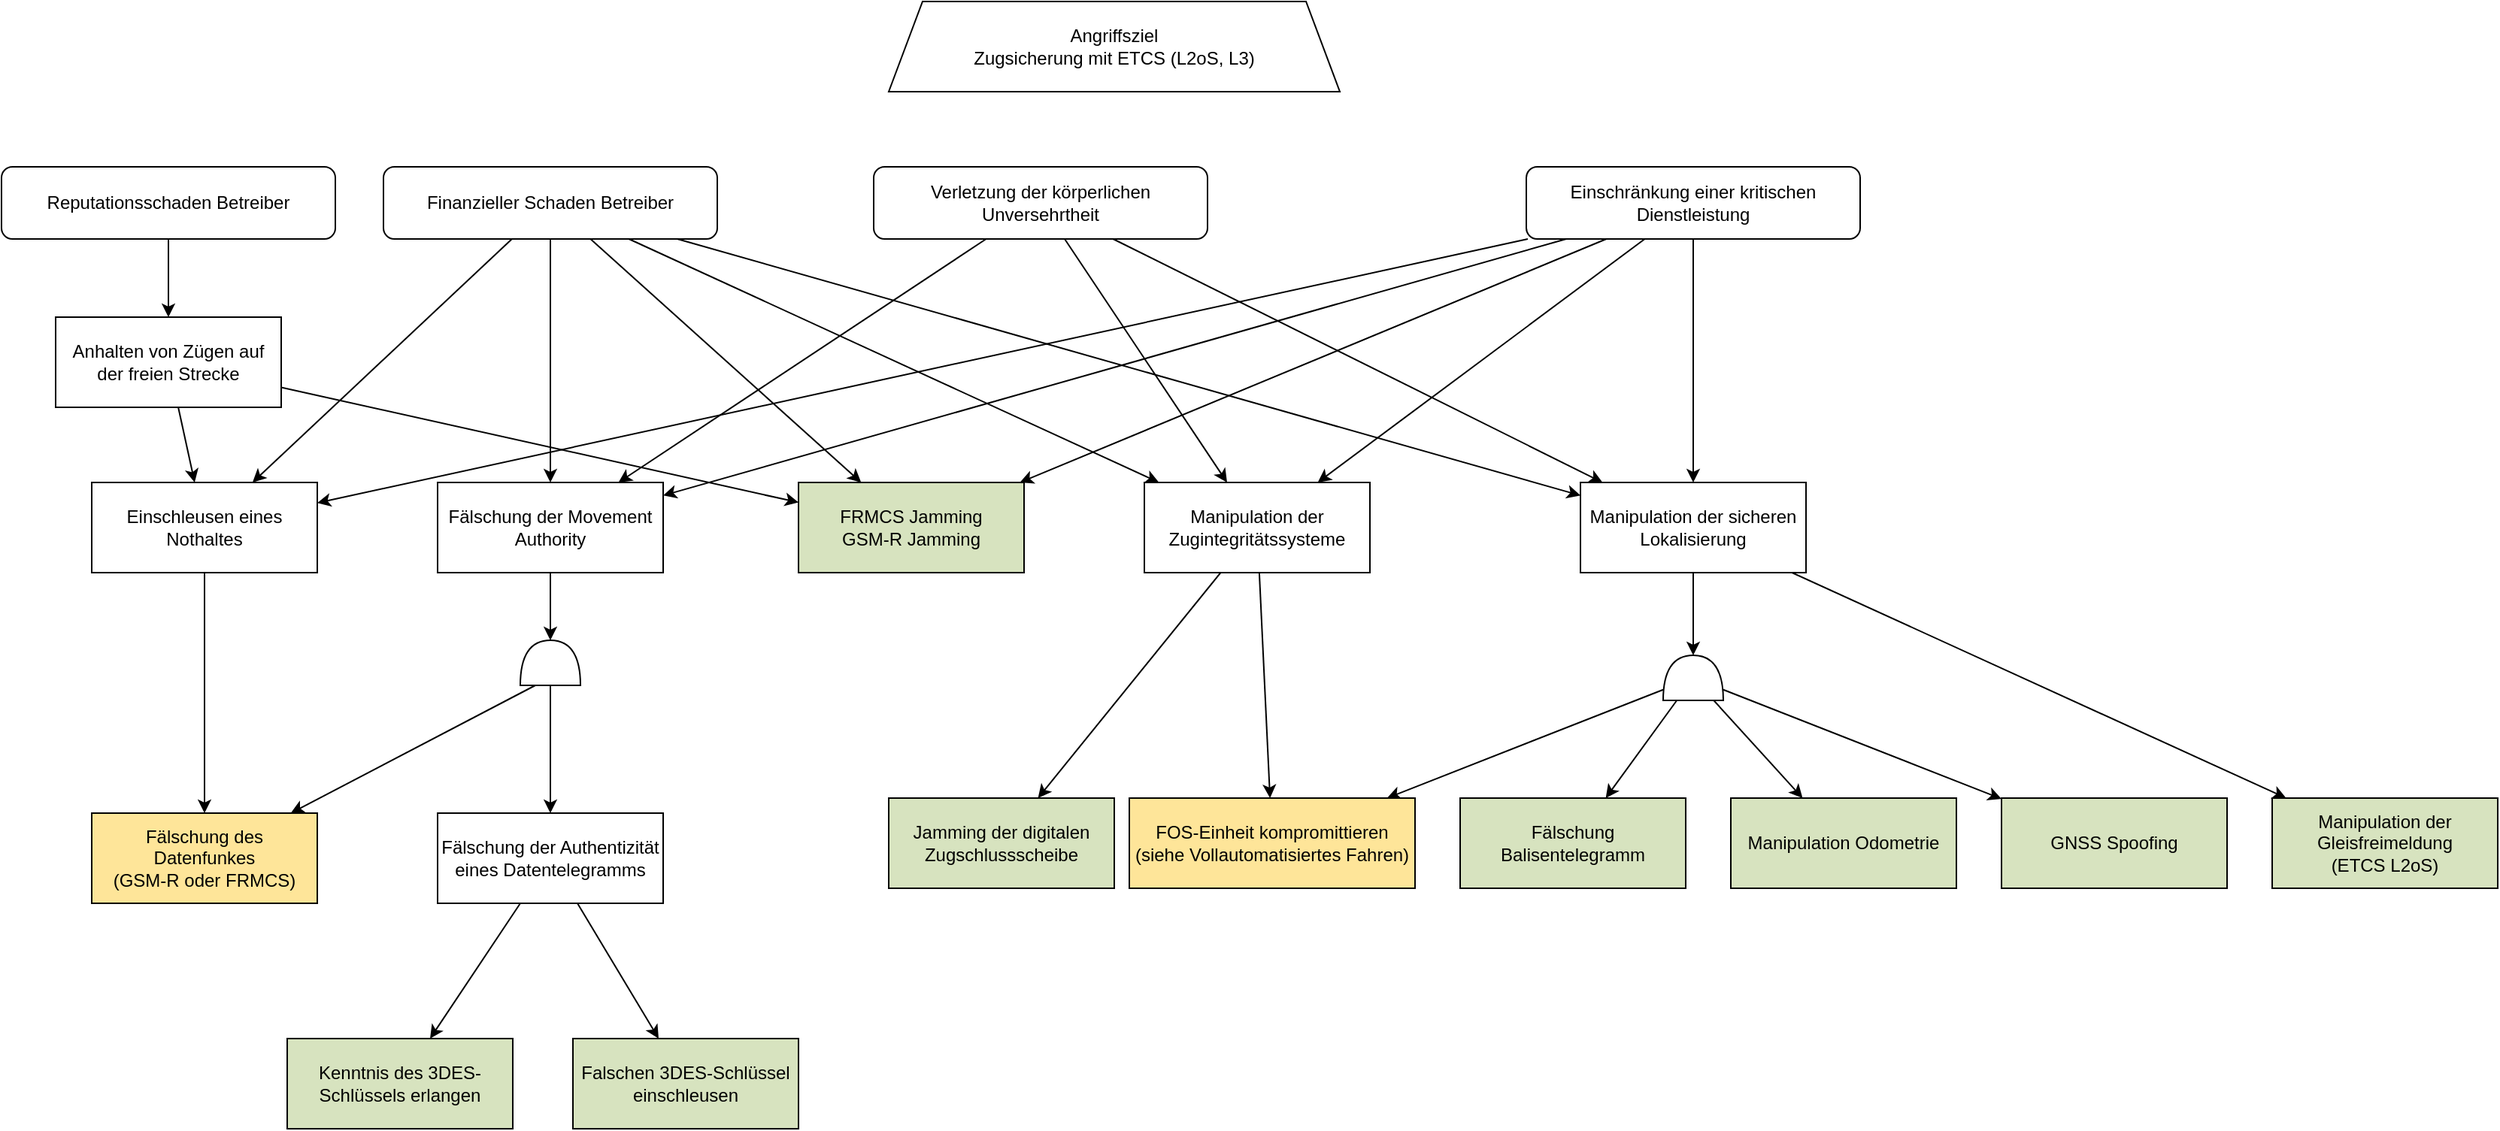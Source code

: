 <mxfile compressed="false" version="15.7.3" type="device">
  <diagram id="ATIOrnHLwweSFRtiGI0a" name="Seite-1">
    <mxGraphModel dx="1422" dy="2529" grid="1" gridSize="10" guides="1" tooltips="1" connect="1" arrows="1" fold="1" page="1" pageScale="1" pageWidth="1169" pageHeight="827" math="0" shadow="0">
      <root>
        <mxCell id="0" />
        <mxCell id="1" parent="0" />
        <mxCell id="S334DzjDF6qX_r4PbiIl-1" value="Angriffsziel&#xa;Zugsicherung mit ETCS (L2oS, L3)" style="whiteSpace=wrap;shape=trapezoid;size=0.075;" parent="1" vertex="1">
          <mxGeometry x="610" y="-1630" width="300" height="60" as="geometry" />
        </mxCell>
        <mxCell id="S334DzjDF6qX_r4PbiIl-22" style="edgeStyle=none;rounded=0;orthogonalLoop=1;jettySize=auto;html=1;entryX=1;entryY=0.5;entryDx=0;entryDy=0;entryPerimeter=0;" parent="1" source="S334DzjDF6qX_r4PbiIl-2" target="S334DzjDF6qX_r4PbiIl-20" edge="1">
          <mxGeometry relative="1" as="geometry" />
        </mxCell>
        <mxCell id="S334DzjDF6qX_r4PbiIl-2" value="Fälschung der Movement Authority" style="whiteSpace=wrap;" parent="1" vertex="1">
          <mxGeometry x="310" y="-1310" width="150" height="60" as="geometry" />
        </mxCell>
        <mxCell id="S334DzjDF6qX_r4PbiIl-21" style="edgeStyle=none;rounded=0;orthogonalLoop=1;jettySize=auto;html=1;" parent="1" source="S334DzjDF6qX_r4PbiIl-3" target="S334DzjDF6qX_r4PbiIl-19" edge="1">
          <mxGeometry relative="1" as="geometry" />
        </mxCell>
        <mxCell id="S334DzjDF6qX_r4PbiIl-3" value="Einschleusen eines Nothaltes" style="whiteSpace=wrap;" parent="1" vertex="1">
          <mxGeometry x="80" y="-1310" width="150" height="60" as="geometry" />
        </mxCell>
        <mxCell id="S334DzjDF6qX_r4PbiIl-30" style="edgeStyle=none;rounded=0;orthogonalLoop=1;jettySize=auto;html=1;" parent="1" source="S334DzjDF6qX_r4PbiIl-4" target="S334DzjDF6qX_r4PbiIl-17" edge="1">
          <mxGeometry relative="1" as="geometry" />
        </mxCell>
        <mxCell id="S334DzjDF6qX_r4PbiIl-32" style="edgeStyle=none;rounded=0;orthogonalLoop=1;jettySize=auto;html=1;" parent="1" source="S334DzjDF6qX_r4PbiIl-4" target="S334DzjDF6qX_r4PbiIl-31" edge="1">
          <mxGeometry relative="1" as="geometry" />
        </mxCell>
        <mxCell id="S334DzjDF6qX_r4PbiIl-4" value="Manipulation der Zugintegritätssysteme" style="whiteSpace=wrap;" parent="1" vertex="1">
          <mxGeometry x="780" y="-1310" width="150" height="60" as="geometry" />
        </mxCell>
        <mxCell id="S334DzjDF6qX_r4PbiIl-11" style="rounded=0;orthogonalLoop=1;jettySize=auto;html=1;entryX=1;entryY=0.5;entryDx=0;entryDy=0;entryPerimeter=0;" parent="1" source="S334DzjDF6qX_r4PbiIl-5" target="S334DzjDF6qX_r4PbiIl-10" edge="1">
          <mxGeometry relative="1" as="geometry" />
        </mxCell>
        <mxCell id="S334DzjDF6qX_r4PbiIl-34" style="edgeStyle=none;rounded=0;orthogonalLoop=1;jettySize=auto;html=1;" parent="1" source="S334DzjDF6qX_r4PbiIl-5" target="S334DzjDF6qX_r4PbiIl-33" edge="1">
          <mxGeometry relative="1" as="geometry" />
        </mxCell>
        <mxCell id="S334DzjDF6qX_r4PbiIl-5" value="Manipulation der sicheren Lokalisierung" style="whiteSpace=wrap;" parent="1" vertex="1">
          <mxGeometry x="1070" y="-1310" width="150" height="60" as="geometry" />
        </mxCell>
        <mxCell id="S334DzjDF6qX_r4PbiIl-6" value="FRMCS Jamming&#xa;GSM-R Jamming" style="whiteSpace=wrap;fillColor=#d7e3bf;" parent="1" vertex="1">
          <mxGeometry x="550" y="-1310" width="150" height="60" as="geometry" />
        </mxCell>
        <mxCell id="S334DzjDF6qX_r4PbiIl-9" value="Fälschung Balisentelegramm" style="whiteSpace=wrap;fillColor=#d7e3bf;" parent="1" vertex="1">
          <mxGeometry x="990" y="-1100" width="150" height="60" as="geometry" />
        </mxCell>
        <mxCell id="S334DzjDF6qX_r4PbiIl-12" style="rounded=0;orthogonalLoop=1;jettySize=auto;html=1;" parent="1" source="S334DzjDF6qX_r4PbiIl-10" target="S334DzjDF6qX_r4PbiIl-9" edge="1">
          <mxGeometry relative="1" as="geometry" />
        </mxCell>
        <mxCell id="S334DzjDF6qX_r4PbiIl-15" style="edgeStyle=none;rounded=0;orthogonalLoop=1;jettySize=auto;html=1;" parent="1" source="S334DzjDF6qX_r4PbiIl-10" target="S334DzjDF6qX_r4PbiIl-13" edge="1">
          <mxGeometry relative="1" as="geometry" />
        </mxCell>
        <mxCell id="S334DzjDF6qX_r4PbiIl-16" style="edgeStyle=none;rounded=0;orthogonalLoop=1;jettySize=auto;html=1;" parent="1" source="S334DzjDF6qX_r4PbiIl-10" target="S334DzjDF6qX_r4PbiIl-14" edge="1">
          <mxGeometry relative="1" as="geometry" />
        </mxCell>
        <mxCell id="S334DzjDF6qX_r4PbiIl-18" style="edgeStyle=none;rounded=0;orthogonalLoop=1;jettySize=auto;html=1;" parent="1" source="S334DzjDF6qX_r4PbiIl-10" target="S334DzjDF6qX_r4PbiIl-17" edge="1">
          <mxGeometry relative="1" as="geometry" />
        </mxCell>
        <labelValue id="S334DzjDF6qX_r4PbiIl-10">
          <labelValue labelValue="" />
          <mxCell style="shape=or;whiteSpace=wrap;html=1;rotation=-90;" parent="1" vertex="1">
            <mxGeometry x="1130" y="-1200" width="30" height="40" as="geometry" />
          </mxCell>
        </labelValue>
        <mxCell id="S334DzjDF6qX_r4PbiIl-13" value="Manipulation Odometrie" style="whiteSpace=wrap;fillColor=#d7e3bf;" parent="1" vertex="1">
          <mxGeometry x="1170" y="-1100" width="150" height="60" as="geometry" />
        </mxCell>
        <mxCell id="S334DzjDF6qX_r4PbiIl-14" value="GNSS Spoofing" style="whiteSpace=wrap;fillColor=#d7e3bf;" parent="1" vertex="1">
          <mxGeometry x="1350" y="-1100" width="150" height="60" as="geometry" />
        </mxCell>
        <mxCell id="S334DzjDF6qX_r4PbiIl-17" value="FOS-Einheit kompromittieren&#xa;(siehe Vollautomatisiertes Fahren)" style="whiteSpace=wrap;fillColor=#fee599;" parent="1" vertex="1">
          <mxGeometry x="770" y="-1100" width="190" height="60" as="geometry" />
        </mxCell>
        <mxCell id="S334DzjDF6qX_r4PbiIl-19" value="Fälschung des Datenfunkes&#xa;(GSM-R oder FRMCS)" style="whiteSpace=wrap;fillColor=#fee599;" parent="1" vertex="1">
          <mxGeometry x="80" y="-1090" width="150" height="60" as="geometry" />
        </mxCell>
        <mxCell id="S334DzjDF6qX_r4PbiIl-23" style="edgeStyle=none;rounded=0;orthogonalLoop=1;jettySize=auto;html=1;exitX=0;exitY=0.25;exitDx=0;exitDy=0;exitPerimeter=0;" parent="1" source="S334DzjDF6qX_r4PbiIl-20" target="S334DzjDF6qX_r4PbiIl-19" edge="1">
          <mxGeometry relative="1" as="geometry" />
        </mxCell>
        <mxCell id="S334DzjDF6qX_r4PbiIl-25" style="edgeStyle=none;rounded=0;orthogonalLoop=1;jettySize=auto;html=1;" parent="1" source="S334DzjDF6qX_r4PbiIl-20" target="S334DzjDF6qX_r4PbiIl-24" edge="1">
          <mxGeometry relative="1" as="geometry" />
        </mxCell>
        <labelValue id="S334DzjDF6qX_r4PbiIl-20">
          <labelValue labelValue="" />
          <mxCell style="shape=or;whiteSpace=wrap;html=1;rotation=-90;" parent="1" vertex="1">
            <mxGeometry x="370" y="-1210" width="30" height="40" as="geometry" />
          </mxCell>
        </labelValue>
        <mxCell id="S334DzjDF6qX_r4PbiIl-27" style="edgeStyle=none;rounded=0;orthogonalLoop=1;jettySize=auto;html=1;" parent="1" source="S334DzjDF6qX_r4PbiIl-24" target="S334DzjDF6qX_r4PbiIl-26" edge="1">
          <mxGeometry relative="1" as="geometry" />
        </mxCell>
        <mxCell id="S334DzjDF6qX_r4PbiIl-29" style="edgeStyle=none;rounded=0;orthogonalLoop=1;jettySize=auto;html=1;" parent="1" source="S334DzjDF6qX_r4PbiIl-24" target="S334DzjDF6qX_r4PbiIl-28" edge="1">
          <mxGeometry relative="1" as="geometry" />
        </mxCell>
        <mxCell id="S334DzjDF6qX_r4PbiIl-24" value="Fälschung der Authentizität eines Datentelegramms" style="whiteSpace=wrap;" parent="1" vertex="1">
          <mxGeometry x="310" y="-1090" width="150" height="60" as="geometry" />
        </mxCell>
        <mxCell id="S334DzjDF6qX_r4PbiIl-26" value="Kenntnis des 3DES-Schlüssels erlangen" style="whiteSpace=wrap;fillColor=#d7e3bf;" parent="1" vertex="1">
          <mxGeometry x="210" y="-940" width="150" height="60" as="geometry" />
        </mxCell>
        <mxCell id="S334DzjDF6qX_r4PbiIl-28" value="Falschen 3DES-Schlüssel einschleusen" style="whiteSpace=wrap;fillColor=#d7e3bf;" parent="1" vertex="1">
          <mxGeometry x="400" y="-940" width="150" height="60" as="geometry" />
        </mxCell>
        <mxCell id="S334DzjDF6qX_r4PbiIl-31" value="Jamming der digitalen Zugschlussscheibe" style="whiteSpace=wrap;rounded=0;fillColor=#D7E3BF;" parent="1" vertex="1">
          <mxGeometry x="610" y="-1100" width="150" height="60" as="geometry" />
        </mxCell>
        <mxCell id="S334DzjDF6qX_r4PbiIl-33" value="Manipulation der Gleisfreimeldung&#xa;(ETCS L2oS)" style="whiteSpace=wrap;fillColor=#d7e3bf;" parent="1" vertex="1">
          <mxGeometry x="1530" y="-1100" width="150" height="60" as="geometry" />
        </mxCell>
        <mxCell id="S334DzjDF6qX_r4PbiIl-36" style="edgeStyle=none;rounded=0;orthogonalLoop=1;jettySize=auto;html=1;" parent="1" source="S334DzjDF6qX_r4PbiIl-35" target="S334DzjDF6qX_r4PbiIl-2" edge="1">
          <mxGeometry relative="1" as="geometry" />
        </mxCell>
        <mxCell id="S334DzjDF6qX_r4PbiIl-37" style="edgeStyle=none;rounded=0;orthogonalLoop=1;jettySize=auto;html=1;" parent="1" source="S334DzjDF6qX_r4PbiIl-35" target="S334DzjDF6qX_r4PbiIl-4" edge="1">
          <mxGeometry relative="1" as="geometry" />
        </mxCell>
        <mxCell id="S334DzjDF6qX_r4PbiIl-38" style="edgeStyle=none;rounded=0;orthogonalLoop=1;jettySize=auto;html=1;" parent="1" source="S334DzjDF6qX_r4PbiIl-35" target="S334DzjDF6qX_r4PbiIl-5" edge="1">
          <mxGeometry relative="1" as="geometry" />
        </mxCell>
        <mxCell id="S334DzjDF6qX_r4PbiIl-35" value="Verletzung der körperlichen Unversehrtheit" style="rounded=1;whiteSpace=wrap;" parent="1" vertex="1">
          <mxGeometry x="600" y="-1520" width="222" height="48" as="geometry" />
        </mxCell>
        <mxCell id="S334DzjDF6qX_r4PbiIl-40" style="edgeStyle=none;rounded=0;orthogonalLoop=1;jettySize=auto;html=1;" parent="1" source="S334DzjDF6qX_r4PbiIl-39" target="S334DzjDF6qX_r4PbiIl-6" edge="1">
          <mxGeometry relative="1" as="geometry" />
        </mxCell>
        <mxCell id="S334DzjDF6qX_r4PbiIl-41" style="edgeStyle=none;rounded=0;orthogonalLoop=1;jettySize=auto;html=1;" parent="1" source="S334DzjDF6qX_r4PbiIl-39" target="S334DzjDF6qX_r4PbiIl-5" edge="1">
          <mxGeometry relative="1" as="geometry" />
        </mxCell>
        <mxCell id="S334DzjDF6qX_r4PbiIl-42" style="edgeStyle=none;rounded=0;orthogonalLoop=1;jettySize=auto;html=1;" parent="1" source="S334DzjDF6qX_r4PbiIl-39" target="S334DzjDF6qX_r4PbiIl-4" edge="1">
          <mxGeometry relative="1" as="geometry" />
        </mxCell>
        <mxCell id="S334DzjDF6qX_r4PbiIl-43" style="edgeStyle=none;rounded=0;orthogonalLoop=1;jettySize=auto;html=1;" parent="1" source="S334DzjDF6qX_r4PbiIl-39" target="S334DzjDF6qX_r4PbiIl-2" edge="1">
          <mxGeometry relative="1" as="geometry" />
        </mxCell>
        <mxCell id="S334DzjDF6qX_r4PbiIl-44" style="edgeStyle=none;rounded=0;orthogonalLoop=1;jettySize=auto;html=1;" parent="1" source="S334DzjDF6qX_r4PbiIl-39" target="S334DzjDF6qX_r4PbiIl-3" edge="1">
          <mxGeometry relative="1" as="geometry" />
        </mxCell>
        <mxCell id="S334DzjDF6qX_r4PbiIl-39" value="Einschränkung einer kritischen Dienstleistung" style="rounded=1;whiteSpace=wrap;" parent="1" vertex="1">
          <mxGeometry x="1034" y="-1520" width="222" height="48" as="geometry" />
        </mxCell>
        <mxCell id="S334DzjDF6qX_r4PbiIl-46" style="edgeStyle=none;rounded=0;orthogonalLoop=1;jettySize=auto;html=1;" parent="1" source="S334DzjDF6qX_r4PbiIl-45" target="S334DzjDF6qX_r4PbiIl-3" edge="1">
          <mxGeometry relative="1" as="geometry" />
        </mxCell>
        <mxCell id="S334DzjDF6qX_r4PbiIl-47" style="edgeStyle=none;rounded=0;orthogonalLoop=1;jettySize=auto;html=1;" parent="1" source="S334DzjDF6qX_r4PbiIl-45" target="S334DzjDF6qX_r4PbiIl-2" edge="1">
          <mxGeometry relative="1" as="geometry" />
        </mxCell>
        <mxCell id="S334DzjDF6qX_r4PbiIl-48" style="edgeStyle=none;rounded=0;orthogonalLoop=1;jettySize=auto;html=1;" parent="1" source="S334DzjDF6qX_r4PbiIl-45" target="S334DzjDF6qX_r4PbiIl-4" edge="1">
          <mxGeometry relative="1" as="geometry" />
        </mxCell>
        <mxCell id="S334DzjDF6qX_r4PbiIl-49" style="edgeStyle=none;rounded=0;orthogonalLoop=1;jettySize=auto;html=1;" parent="1" source="S334DzjDF6qX_r4PbiIl-45" target="S334DzjDF6qX_r4PbiIl-5" edge="1">
          <mxGeometry relative="1" as="geometry" />
        </mxCell>
        <mxCell id="S334DzjDF6qX_r4PbiIl-50" style="edgeStyle=none;rounded=0;orthogonalLoop=1;jettySize=auto;html=1;" parent="1" source="S334DzjDF6qX_r4PbiIl-45" target="S334DzjDF6qX_r4PbiIl-6" edge="1">
          <mxGeometry relative="1" as="geometry" />
        </mxCell>
        <mxCell id="S334DzjDF6qX_r4PbiIl-45" value="Finanzieller Schaden Betreiber" style="rounded=1;whiteSpace=wrap;" parent="1" vertex="1">
          <mxGeometry x="274" y="-1520" width="222" height="48" as="geometry" />
        </mxCell>
        <mxCell id="gPcQZ0GQat64RpiHA7UV-3" style="rounded=0;orthogonalLoop=1;jettySize=auto;html=1;" edge="1" parent="1" source="gPcQZ0GQat64RpiHA7UV-2" target="S334DzjDF6qX_r4PbiIl-3">
          <mxGeometry relative="1" as="geometry" />
        </mxCell>
        <mxCell id="gPcQZ0GQat64RpiHA7UV-6" style="edgeStyle=none;rounded=0;orthogonalLoop=1;jettySize=auto;html=1;" edge="1" parent="1" source="gPcQZ0GQat64RpiHA7UV-2" target="S334DzjDF6qX_r4PbiIl-6">
          <mxGeometry relative="1" as="geometry" />
        </mxCell>
        <mxCell id="gPcQZ0GQat64RpiHA7UV-2" value="Anhalten von Zügen auf der freien Strecke" style="whiteSpace=wrap;" vertex="1" parent="1">
          <mxGeometry x="56" y="-1420" width="150" height="60" as="geometry" />
        </mxCell>
        <mxCell id="gPcQZ0GQat64RpiHA7UV-5" style="edgeStyle=none;rounded=0;orthogonalLoop=1;jettySize=auto;html=1;" edge="1" parent="1" source="gPcQZ0GQat64RpiHA7UV-4" target="gPcQZ0GQat64RpiHA7UV-2">
          <mxGeometry relative="1" as="geometry" />
        </mxCell>
        <mxCell id="gPcQZ0GQat64RpiHA7UV-4" value="Reputationsschaden Betreiber" style="rounded=1;whiteSpace=wrap;" vertex="1" parent="1">
          <mxGeometry x="20" y="-1520" width="222" height="48" as="geometry" />
        </mxCell>
      </root>
    </mxGraphModel>
  </diagram>
</mxfile>
